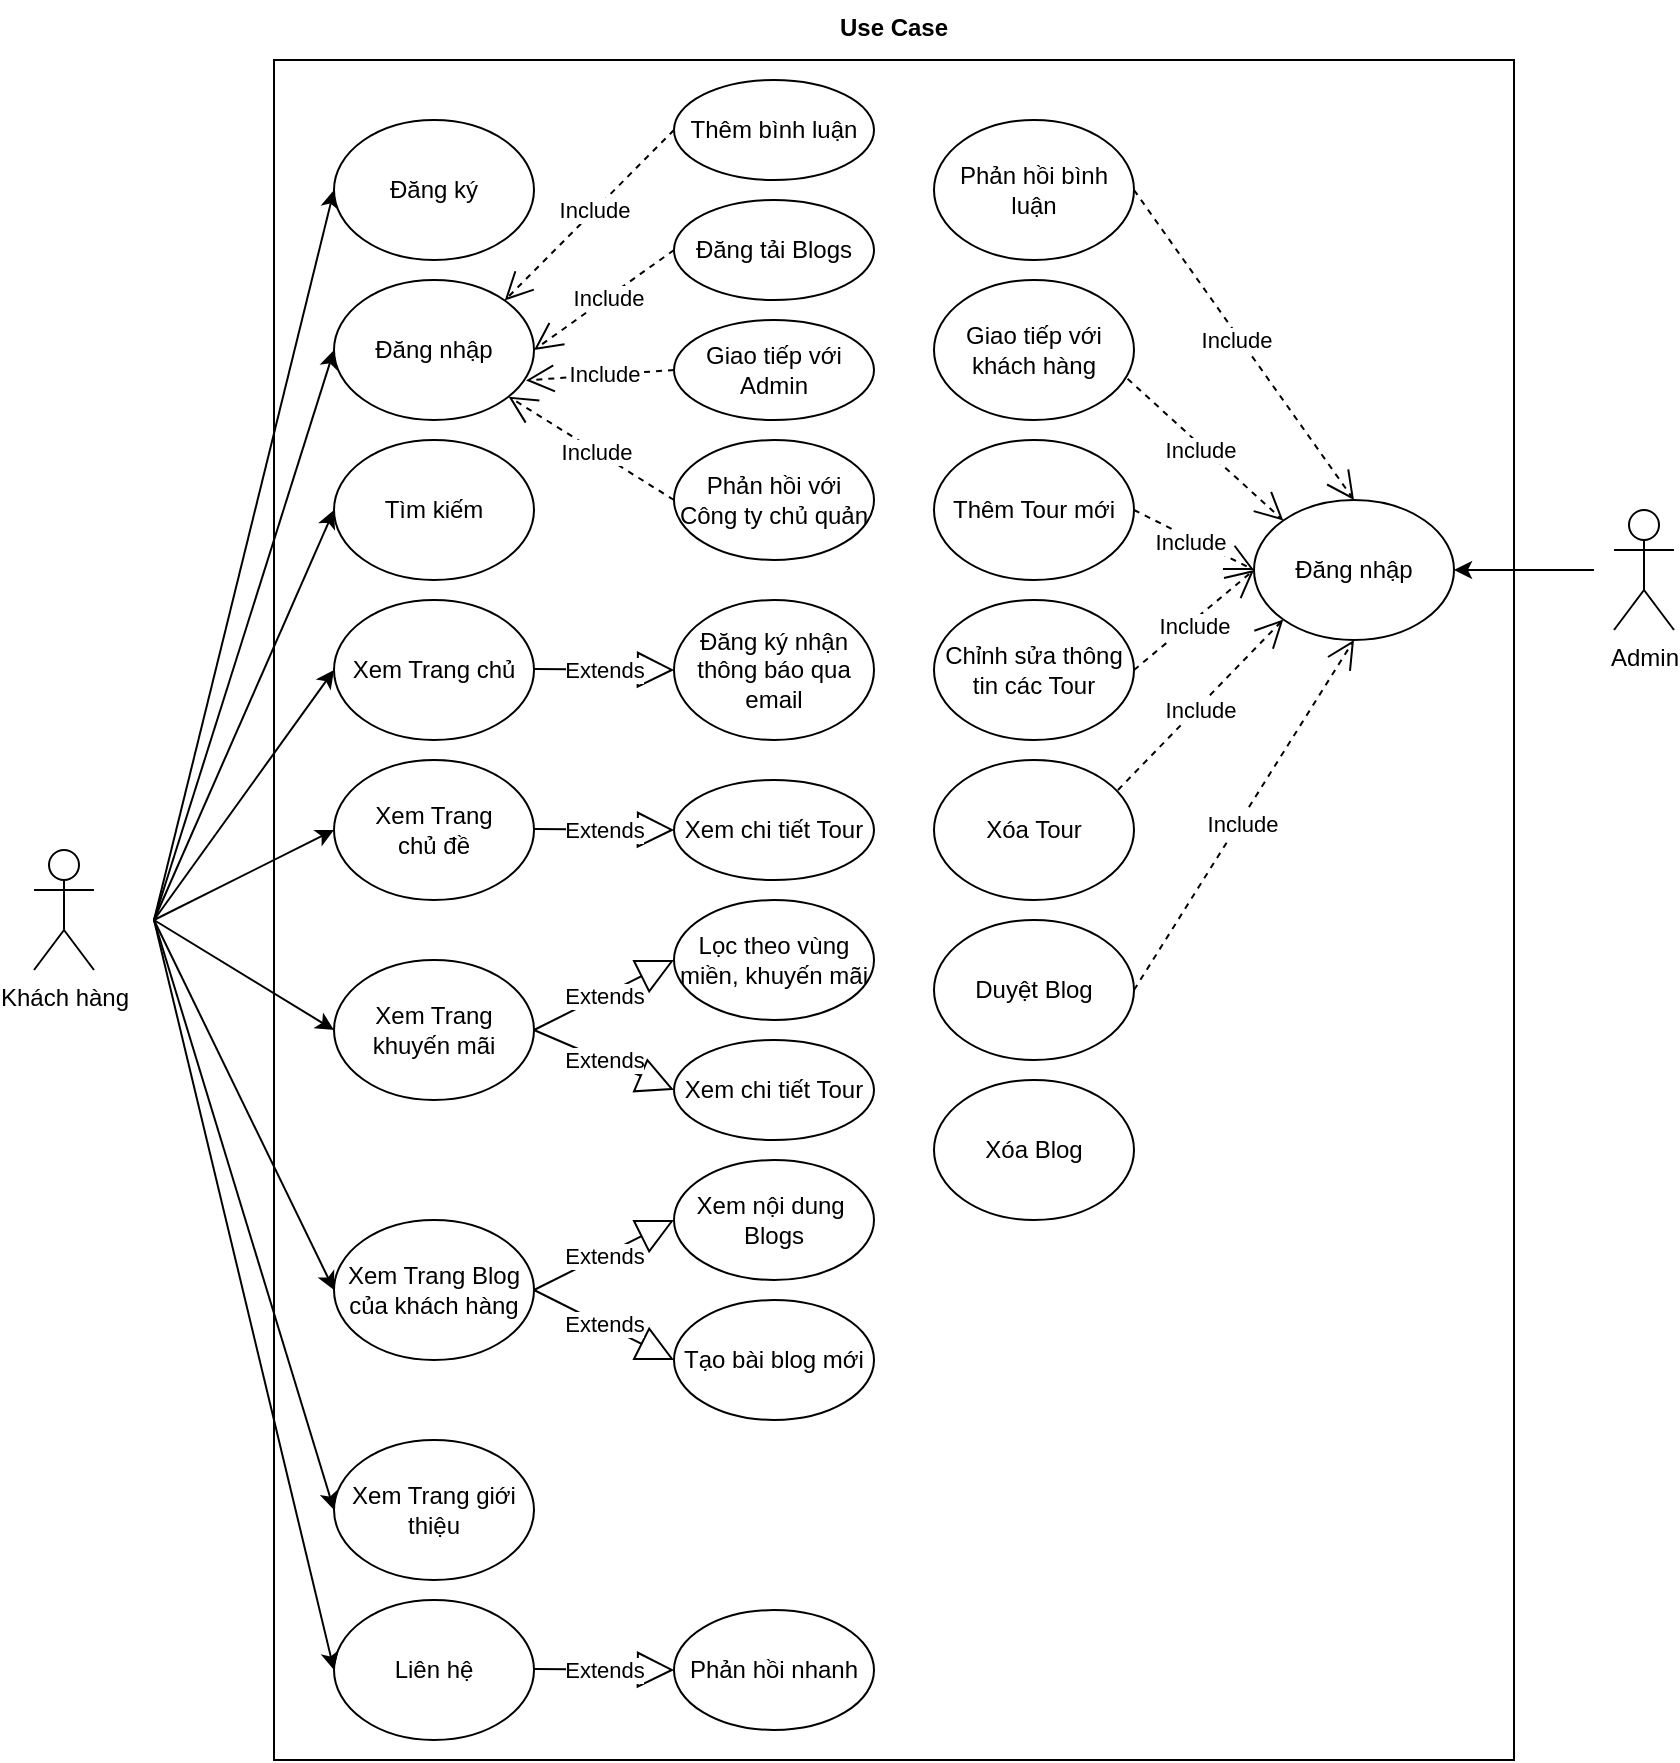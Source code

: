 <mxfile version="15.0.6" type="github">
  <diagram id="5VRV5dUMMalnW_a9mUKL" name="Page-1">
    <mxGraphModel dx="1597" dy="891" grid="1" gridSize="10" guides="1" tooltips="1" connect="1" arrows="1" fold="1" page="1" pageScale="1" pageWidth="827" pageHeight="1169" math="0" shadow="0">
      <root>
        <mxCell id="0" />
        <mxCell id="1" parent="0" />
        <mxCell id="qvQRw2Livu3W_uPXHkUj-1" value="" style="rounded=0;whiteSpace=wrap;html=1;" parent="1" vertex="1">
          <mxGeometry x="300" y="50" width="620" height="850" as="geometry" />
        </mxCell>
        <mxCell id="qvQRw2Livu3W_uPXHkUj-2" value="Khách hàng" style="shape=umlActor;verticalLabelPosition=bottom;verticalAlign=top;html=1;outlineConnect=0;" parent="1" vertex="1">
          <mxGeometry x="180" y="445" width="30" height="60" as="geometry" />
        </mxCell>
        <mxCell id="qvQRw2Livu3W_uPXHkUj-3" value="" style="endArrow=classic;html=1;entryX=0;entryY=0.5;entryDx=0;entryDy=0;" parent="1" target="qvQRw2Livu3W_uPXHkUj-4" edge="1">
          <mxGeometry width="50" height="50" relative="1" as="geometry">
            <mxPoint x="240" y="480" as="sourcePoint" />
            <mxPoint x="390" y="150" as="targetPoint" />
          </mxGeometry>
        </mxCell>
        <mxCell id="qvQRw2Livu3W_uPXHkUj-4" value="Đăng ký" style="ellipse;whiteSpace=wrap;html=1;" parent="1" vertex="1">
          <mxGeometry x="330" y="80" width="100" height="70" as="geometry" />
        </mxCell>
        <mxCell id="qvQRw2Livu3W_uPXHkUj-5" value="Đăng nhập" style="ellipse;whiteSpace=wrap;html=1;" parent="1" vertex="1">
          <mxGeometry x="330" y="160" width="100" height="70" as="geometry" />
        </mxCell>
        <mxCell id="qvQRw2Livu3W_uPXHkUj-6" value="" style="endArrow=classic;html=1;entryX=0;entryY=0.5;entryDx=0;entryDy=0;" parent="1" target="qvQRw2Livu3W_uPXHkUj-5" edge="1">
          <mxGeometry width="50" height="50" relative="1" as="geometry">
            <mxPoint x="240" y="480" as="sourcePoint" />
            <mxPoint x="310" y="210" as="targetPoint" />
          </mxGeometry>
        </mxCell>
        <mxCell id="qvQRw2Livu3W_uPXHkUj-7" value="Xem Trang &lt;br&gt;chủ đề" style="ellipse;whiteSpace=wrap;html=1;" parent="1" vertex="1">
          <mxGeometry x="330" y="400" width="100" height="70" as="geometry" />
        </mxCell>
        <mxCell id="qvQRw2Livu3W_uPXHkUj-9" value="Xem Trang chủ" style="ellipse;whiteSpace=wrap;html=1;" parent="1" vertex="1">
          <mxGeometry x="330" y="320" width="100" height="70" as="geometry" />
        </mxCell>
        <mxCell id="qvQRw2Livu3W_uPXHkUj-10" value="Xem Trang khuyến mãi" style="ellipse;whiteSpace=wrap;html=1;" parent="1" vertex="1">
          <mxGeometry x="330" y="500" width="100" height="70" as="geometry" />
        </mxCell>
        <mxCell id="qvQRw2Livu3W_uPXHkUj-11" value="Xem Trang Blog của khách hàng" style="ellipse;whiteSpace=wrap;html=1;" parent="1" vertex="1">
          <mxGeometry x="330" y="630" width="100" height="70" as="geometry" />
        </mxCell>
        <mxCell id="qvQRw2Livu3W_uPXHkUj-12" value="Xem Trang giới thiệu" style="ellipse;whiteSpace=wrap;html=1;" parent="1" vertex="1">
          <mxGeometry x="330" y="740" width="100" height="70" as="geometry" />
        </mxCell>
        <mxCell id="qvQRw2Livu3W_uPXHkUj-13" value="Liên hệ" style="ellipse;whiteSpace=wrap;html=1;" parent="1" vertex="1">
          <mxGeometry x="330" y="820" width="100" height="70" as="geometry" />
        </mxCell>
        <mxCell id="qvQRw2Livu3W_uPXHkUj-14" value="Tìm kiếm" style="ellipse;whiteSpace=wrap;html=1;" parent="1" vertex="1">
          <mxGeometry x="330" y="240" width="100" height="70" as="geometry" />
        </mxCell>
        <mxCell id="qvQRw2Livu3W_uPXHkUj-15" value="" style="endArrow=classic;html=1;entryX=0;entryY=0.5;entryDx=0;entryDy=0;" parent="1" target="qvQRw2Livu3W_uPXHkUj-14" edge="1">
          <mxGeometry width="50" height="50" relative="1" as="geometry">
            <mxPoint x="240" y="480" as="sourcePoint" />
            <mxPoint x="270" y="390" as="targetPoint" />
          </mxGeometry>
        </mxCell>
        <mxCell id="qvQRw2Livu3W_uPXHkUj-16" value="" style="endArrow=classic;html=1;entryX=0;entryY=0.5;entryDx=0;entryDy=0;" parent="1" target="qvQRw2Livu3W_uPXHkUj-9" edge="1">
          <mxGeometry width="50" height="50" relative="1" as="geometry">
            <mxPoint x="240" y="480" as="sourcePoint" />
            <mxPoint x="210" y="455" as="targetPoint" />
          </mxGeometry>
        </mxCell>
        <mxCell id="qvQRw2Livu3W_uPXHkUj-17" value="" style="endArrow=classic;html=1;entryX=0;entryY=0.5;entryDx=0;entryDy=0;" parent="1" target="qvQRw2Livu3W_uPXHkUj-7" edge="1">
          <mxGeometry width="50" height="50" relative="1" as="geometry">
            <mxPoint x="240" y="480" as="sourcePoint" />
            <mxPoint x="190" y="470" as="targetPoint" />
          </mxGeometry>
        </mxCell>
        <mxCell id="qvQRw2Livu3W_uPXHkUj-19" value="" style="endArrow=classic;html=1;entryX=0;entryY=0.5;entryDx=0;entryDy=0;" parent="1" target="qvQRw2Livu3W_uPXHkUj-10" edge="1">
          <mxGeometry width="50" height="50" relative="1" as="geometry">
            <mxPoint x="240" y="480" as="sourcePoint" />
            <mxPoint x="210" y="560" as="targetPoint" />
          </mxGeometry>
        </mxCell>
        <mxCell id="qvQRw2Livu3W_uPXHkUj-20" value="" style="endArrow=classic;html=1;entryX=0;entryY=0.5;entryDx=0;entryDy=0;" parent="1" target="qvQRw2Livu3W_uPXHkUj-11" edge="1">
          <mxGeometry width="50" height="50" relative="1" as="geometry">
            <mxPoint x="240" y="480" as="sourcePoint" />
            <mxPoint x="180" y="585" as="targetPoint" />
          </mxGeometry>
        </mxCell>
        <mxCell id="qvQRw2Livu3W_uPXHkUj-21" value="" style="endArrow=classic;html=1;entryX=0;entryY=0.5;entryDx=0;entryDy=0;" parent="1" target="qvQRw2Livu3W_uPXHkUj-12" edge="1">
          <mxGeometry width="50" height="50" relative="1" as="geometry">
            <mxPoint x="240" y="480" as="sourcePoint" />
            <mxPoint x="180" y="620" as="targetPoint" />
          </mxGeometry>
        </mxCell>
        <mxCell id="qvQRw2Livu3W_uPXHkUj-22" value="" style="endArrow=classic;html=1;entryX=0;entryY=0.5;entryDx=0;entryDy=0;" parent="1" target="qvQRw2Livu3W_uPXHkUj-13" edge="1">
          <mxGeometry width="50" height="50" relative="1" as="geometry">
            <mxPoint x="240" y="480" as="sourcePoint" />
            <mxPoint x="180" y="750" as="targetPoint" />
          </mxGeometry>
        </mxCell>
        <mxCell id="qvQRw2Livu3W_uPXHkUj-23" value="Thêm bình luận" style="ellipse;whiteSpace=wrap;html=1;" parent="1" vertex="1">
          <mxGeometry x="500" y="60" width="100" height="50" as="geometry" />
        </mxCell>
        <mxCell id="qvQRw2Livu3W_uPXHkUj-24" value="Include" style="endArrow=open;endSize=12;dashed=1;html=1;entryX=1;entryY=0;entryDx=0;entryDy=0;exitX=0;exitY=0.5;exitDx=0;exitDy=0;" parent="1" source="qvQRw2Livu3W_uPXHkUj-23" target="qvQRw2Livu3W_uPXHkUj-5" edge="1">
          <mxGeometry x="-0.062" width="160" relative="1" as="geometry">
            <mxPoint x="465" y="274.5" as="sourcePoint" />
            <mxPoint x="625" y="274.5" as="targetPoint" />
            <mxPoint as="offset" />
          </mxGeometry>
        </mxCell>
        <mxCell id="qvQRw2Livu3W_uPXHkUj-25" value="Đăng tải Blogs" style="ellipse;whiteSpace=wrap;html=1;" parent="1" vertex="1">
          <mxGeometry x="500" y="120" width="100" height="50" as="geometry" />
        </mxCell>
        <mxCell id="qvQRw2Livu3W_uPXHkUj-26" value="Include" style="endArrow=open;endSize=12;dashed=1;html=1;entryX=1;entryY=0.5;entryDx=0;entryDy=0;exitX=0;exitY=0.5;exitDx=0;exitDy=0;" parent="1" source="qvQRw2Livu3W_uPXHkUj-25" target="qvQRw2Livu3W_uPXHkUj-5" edge="1">
          <mxGeometry x="-0.062" width="160" relative="1" as="geometry">
            <mxPoint x="550" y="270" as="sourcePoint" />
            <mxPoint x="470" y="320" as="targetPoint" />
            <mxPoint as="offset" />
          </mxGeometry>
        </mxCell>
        <mxCell id="qvQRw2Livu3W_uPXHkUj-27" value="Include" style="endArrow=open;endSize=12;dashed=1;html=1;exitX=0;exitY=0.5;exitDx=0;exitDy=0;entryX=0.96;entryY=0.717;entryDx=0;entryDy=0;entryPerimeter=0;" parent="1" source="qvQRw2Livu3W_uPXHkUj-28" target="qvQRw2Livu3W_uPXHkUj-5" edge="1">
          <mxGeometry x="-0.062" width="160" relative="1" as="geometry">
            <mxPoint x="500" y="260" as="sourcePoint" />
            <mxPoint x="427" y="210" as="targetPoint" />
            <mxPoint as="offset" />
          </mxGeometry>
        </mxCell>
        <mxCell id="qvQRw2Livu3W_uPXHkUj-28" value="Giao tiếp với Admin" style="ellipse;whiteSpace=wrap;html=1;" parent="1" vertex="1">
          <mxGeometry x="500" y="180" width="100" height="50" as="geometry" />
        </mxCell>
        <mxCell id="qvQRw2Livu3W_uPXHkUj-29" value="Phản hồi với Công ty chủ quản" style="ellipse;whiteSpace=wrap;html=1;" parent="1" vertex="1">
          <mxGeometry x="500" y="240" width="100" height="60" as="geometry" />
        </mxCell>
        <mxCell id="qvQRw2Livu3W_uPXHkUj-30" value="Include" style="endArrow=open;endSize=12;dashed=1;html=1;exitX=0;exitY=0.5;exitDx=0;exitDy=0;" parent="1" source="qvQRw2Livu3W_uPXHkUj-29" target="qvQRw2Livu3W_uPXHkUj-5" edge="1">
          <mxGeometry x="-0.062" width="160" relative="1" as="geometry">
            <mxPoint x="514" y="297.4" as="sourcePoint" />
            <mxPoint x="430" y="252.59" as="targetPoint" />
            <mxPoint as="offset" />
          </mxGeometry>
        </mxCell>
        <mxCell id="qvQRw2Livu3W_uPXHkUj-31" value="Admin" style="shape=umlActor;verticalLabelPosition=bottom;verticalAlign=top;html=1;outlineConnect=0;" parent="1" vertex="1">
          <mxGeometry x="970" y="275" width="30" height="60" as="geometry" />
        </mxCell>
        <mxCell id="qvQRw2Livu3W_uPXHkUj-32" value="Đăng nhập" style="ellipse;whiteSpace=wrap;html=1;" parent="1" vertex="1">
          <mxGeometry x="790" y="270" width="100" height="70" as="geometry" />
        </mxCell>
        <mxCell id="qvQRw2Livu3W_uPXHkUj-33" value="" style="endArrow=classic;html=1;" parent="1" target="qvQRw2Livu3W_uPXHkUj-32" edge="1">
          <mxGeometry width="50" height="50" relative="1" as="geometry">
            <mxPoint x="960" y="305" as="sourcePoint" />
            <mxPoint x="620" y="395" as="targetPoint" />
          </mxGeometry>
        </mxCell>
        <mxCell id="qvQRw2Livu3W_uPXHkUj-34" value="Phản hồi bình luận" style="ellipse;whiteSpace=wrap;html=1;" parent="1" vertex="1">
          <mxGeometry x="630" y="80" width="100" height="70" as="geometry" />
        </mxCell>
        <mxCell id="qvQRw2Livu3W_uPXHkUj-35" value="Include" style="endArrow=open;endSize=12;dashed=1;html=1;entryX=0.5;entryY=0;entryDx=0;entryDy=0;exitX=1;exitY=0.5;exitDx=0;exitDy=0;" parent="1" source="qvQRw2Livu3W_uPXHkUj-34" target="qvQRw2Livu3W_uPXHkUj-32" edge="1">
          <mxGeometry x="-0.042" y="-2" width="160" relative="1" as="geometry">
            <mxPoint x="810" y="430" as="sourcePoint" />
            <mxPoint x="970" y="430" as="targetPoint" />
            <mxPoint as="offset" />
          </mxGeometry>
        </mxCell>
        <mxCell id="qvQRw2Livu3W_uPXHkUj-36" value="Giao tiếp với khách hàng" style="ellipse;whiteSpace=wrap;html=1;" parent="1" vertex="1">
          <mxGeometry x="630" y="160" width="100" height="70" as="geometry" />
        </mxCell>
        <mxCell id="qvQRw2Livu3W_uPXHkUj-37" value="Include" style="endArrow=open;endSize=12;dashed=1;html=1;exitX=0.968;exitY=0.706;exitDx=0;exitDy=0;entryX=0;entryY=0;entryDx=0;entryDy=0;exitPerimeter=0;" parent="1" source="qvQRw2Livu3W_uPXHkUj-36" target="qvQRw2Livu3W_uPXHkUj-32" edge="1">
          <mxGeometry x="-0.042" y="-2" width="160" relative="1" as="geometry">
            <mxPoint x="850" y="460" as="sourcePoint" />
            <mxPoint x="790" y="395" as="targetPoint" />
            <mxPoint as="offset" />
          </mxGeometry>
        </mxCell>
        <mxCell id="qvQRw2Livu3W_uPXHkUj-38" value="Thêm Tour mới" style="ellipse;whiteSpace=wrap;html=1;" parent="1" vertex="1">
          <mxGeometry x="630" y="240" width="100" height="70" as="geometry" />
        </mxCell>
        <mxCell id="qvQRw2Livu3W_uPXHkUj-39" value="Include" style="endArrow=open;endSize=12;dashed=1;html=1;entryX=0;entryY=0.5;entryDx=0;entryDy=0;exitX=1;exitY=0.5;exitDx=0;exitDy=0;" parent="1" source="qvQRw2Livu3W_uPXHkUj-38" target="qvQRw2Livu3W_uPXHkUj-32" edge="1">
          <mxGeometry x="-0.042" y="-2" width="160" relative="1" as="geometry">
            <mxPoint x="730" y="280" as="sourcePoint" />
            <mxPoint x="784" y="487.99" as="targetPoint" />
            <mxPoint as="offset" />
          </mxGeometry>
        </mxCell>
        <mxCell id="qvQRw2Livu3W_uPXHkUj-40" value="Chỉnh sửa thông tin các Tour" style="ellipse;whiteSpace=wrap;html=1;" parent="1" vertex="1">
          <mxGeometry x="630" y="320" width="100" height="70" as="geometry" />
        </mxCell>
        <mxCell id="qvQRw2Livu3W_uPXHkUj-41" value="Include" style="endArrow=open;endSize=12;dashed=1;html=1;exitX=1;exitY=0.5;exitDx=0;exitDy=0;entryX=0;entryY=0.5;entryDx=0;entryDy=0;" parent="1" source="qvQRw2Livu3W_uPXHkUj-40" target="qvQRw2Livu3W_uPXHkUj-32" edge="1">
          <mxGeometry x="-0.042" y="-2" width="160" relative="1" as="geometry">
            <mxPoint x="840" y="475" as="sourcePoint" />
            <mxPoint x="760" y="500" as="targetPoint" />
            <mxPoint as="offset" />
          </mxGeometry>
        </mxCell>
        <mxCell id="qvQRw2Livu3W_uPXHkUj-42" value="Xóa Tour" style="ellipse;whiteSpace=wrap;html=1;" parent="1" vertex="1">
          <mxGeometry x="630" y="400" width="100" height="70" as="geometry" />
        </mxCell>
        <mxCell id="qvQRw2Livu3W_uPXHkUj-43" value="Include" style="endArrow=open;endSize=12;dashed=1;html=1;exitX=0.92;exitY=0.214;exitDx=0;exitDy=0;entryX=0;entryY=1;entryDx=0;entryDy=0;exitPerimeter=0;" parent="1" source="qvQRw2Livu3W_uPXHkUj-42" target="qvQRw2Livu3W_uPXHkUj-32" edge="1">
          <mxGeometry x="-0.042" y="-2" width="160" relative="1" as="geometry">
            <mxPoint x="871.21" y="536.9" as="sourcePoint" />
            <mxPoint x="784.001" y="500.004" as="targetPoint" />
            <mxPoint as="offset" />
          </mxGeometry>
        </mxCell>
        <mxCell id="qvQRw2Livu3W_uPXHkUj-44" value="Duyệt Blog" style="ellipse;whiteSpace=wrap;html=1;" parent="1" vertex="1">
          <mxGeometry x="630" y="480" width="100" height="70" as="geometry" />
        </mxCell>
        <mxCell id="qvQRw2Livu3W_uPXHkUj-45" value="Include" style="endArrow=open;endSize=12;dashed=1;html=1;exitX=1;exitY=0.5;exitDx=0;exitDy=0;entryX=0.5;entryY=1;entryDx=0;entryDy=0;" parent="1" source="qvQRw2Livu3W_uPXHkUj-44" target="qvQRw2Livu3W_uPXHkUj-32" edge="1">
          <mxGeometry x="-0.042" y="-2" width="160" relative="1" as="geometry">
            <mxPoint x="872.05" y="615.98" as="sourcePoint" />
            <mxPoint x="769.997" y="510.002" as="targetPoint" />
            <mxPoint as="offset" />
          </mxGeometry>
        </mxCell>
        <mxCell id="qvQRw2Livu3W_uPXHkUj-46" value="Use Case" style="text;align=center;fontStyle=1;verticalAlign=middle;spacingLeft=3;spacingRight=3;strokeColor=none;rotatable=0;points=[[0,0.5],[1,0.5]];portConstraint=eastwest;" parent="1" vertex="1">
          <mxGeometry x="570" y="20" width="80" height="26" as="geometry" />
        </mxCell>
        <mxCell id="HXAZ-TTcpG64hrT-Jown-3" value="Lọc theo vùng miền, khuyến mãi" style="ellipse;whiteSpace=wrap;html=1;" parent="1" vertex="1">
          <mxGeometry x="500" y="470" width="100" height="60" as="geometry" />
        </mxCell>
        <mxCell id="HXAZ-TTcpG64hrT-Jown-7" value="Extends" style="endArrow=block;endSize=16;endFill=0;html=1;exitX=1;exitY=0.5;exitDx=0;exitDy=0;entryX=0;entryY=0.5;entryDx=0;entryDy=0;" parent="1" edge="1" target="HXAZ-TTcpG64hrT-Jown-11" source="qvQRw2Livu3W_uPXHkUj-11">
          <mxGeometry width="160" relative="1" as="geometry">
            <mxPoint x="430" y="614.5" as="sourcePoint" />
            <mxPoint x="500" y="615" as="targetPoint" />
          </mxGeometry>
        </mxCell>
        <mxCell id="HXAZ-TTcpG64hrT-Jown-11" value="Xem nội dung&amp;nbsp;&lt;br&gt;Blogs" style="ellipse;whiteSpace=wrap;html=1;" parent="1" vertex="1">
          <mxGeometry x="500" y="600" width="100" height="60" as="geometry" />
        </mxCell>
        <mxCell id="HXAZ-TTcpG64hrT-Jown-12" value="Xem chi tiết Tour" style="ellipse;whiteSpace=wrap;html=1;" parent="1" vertex="1">
          <mxGeometry x="500" y="410" width="100" height="50" as="geometry" />
        </mxCell>
        <mxCell id="HXAZ-TTcpG64hrT-Jown-14" value="Extends" style="endArrow=block;endSize=16;endFill=0;html=1;" parent="1" edge="1">
          <mxGeometry width="160" relative="1" as="geometry">
            <mxPoint x="430" y="854.5" as="sourcePoint" />
            <mxPoint x="500" y="855" as="targetPoint" />
          </mxGeometry>
        </mxCell>
        <mxCell id="HXAZ-TTcpG64hrT-Jown-15" value="Phản hồi nhanh" style="ellipse;whiteSpace=wrap;html=1;" parent="1" vertex="1">
          <mxGeometry x="500" y="825" width="100" height="60" as="geometry" />
        </mxCell>
        <mxCell id="HXAZ-TTcpG64hrT-Jown-16" value="Xem chi tiết Tour" style="ellipse;whiteSpace=wrap;html=1;" parent="1" vertex="1">
          <mxGeometry x="500" y="540" width="100" height="50" as="geometry" />
        </mxCell>
        <mxCell id="HXAZ-TTcpG64hrT-Jown-19" value="Extends" style="endArrow=block;endSize=16;endFill=0;html=1;entryX=0;entryY=0.5;entryDx=0;entryDy=0;exitX=1;exitY=0.5;exitDx=0;exitDy=0;" parent="1" edge="1" target="HXAZ-TTcpG64hrT-Jown-3" source="qvQRw2Livu3W_uPXHkUj-10">
          <mxGeometry width="160" relative="1" as="geometry">
            <mxPoint x="430" y="434.44" as="sourcePoint" />
            <mxPoint x="500" y="434.94" as="targetPoint" />
          </mxGeometry>
        </mxCell>
        <mxCell id="HXAZ-TTcpG64hrT-Jown-21" value="Extends" style="endArrow=block;endSize=16;endFill=0;html=1;entryX=0;entryY=0.5;entryDx=0;entryDy=0;" parent="1" edge="1" target="HXAZ-TTcpG64hrT-Jown-12">
          <mxGeometry width="160" relative="1" as="geometry">
            <mxPoint x="430" y="434.5" as="sourcePoint" />
            <mxPoint x="500" y="435.0" as="targetPoint" />
          </mxGeometry>
        </mxCell>
        <mxCell id="0S76KID0goJGjXxusS4u-1" value="Xóa Blog" style="ellipse;whiteSpace=wrap;html=1;" vertex="1" parent="1">
          <mxGeometry x="630" y="560" width="100" height="70" as="geometry" />
        </mxCell>
        <mxCell id="0S76KID0goJGjXxusS4u-4" value="Extends" style="endArrow=block;endSize=16;endFill=0;html=1;entryX=0;entryY=0.5;entryDx=0;entryDy=0;exitX=1;exitY=0.5;exitDx=0;exitDy=0;" edge="1" parent="1" source="qvQRw2Livu3W_uPXHkUj-10" target="HXAZ-TTcpG64hrT-Jown-16">
          <mxGeometry width="160" relative="1" as="geometry">
            <mxPoint x="430" y="524.5" as="sourcePoint" />
            <mxPoint x="500" y="525" as="targetPoint" />
          </mxGeometry>
        </mxCell>
        <mxCell id="0S76KID0goJGjXxusS4u-5" value="Tạo bài blog mới" style="ellipse;whiteSpace=wrap;html=1;" vertex="1" parent="1">
          <mxGeometry x="500" y="670" width="100" height="60" as="geometry" />
        </mxCell>
        <mxCell id="0S76KID0goJGjXxusS4u-6" value="Extends" style="endArrow=block;endSize=16;endFill=0;html=1;exitX=1;exitY=0.5;exitDx=0;exitDy=0;entryX=0;entryY=0.5;entryDx=0;entryDy=0;" edge="1" parent="1" source="qvQRw2Livu3W_uPXHkUj-11" target="0S76KID0goJGjXxusS4u-5">
          <mxGeometry width="160" relative="1" as="geometry">
            <mxPoint x="430" y="705" as="sourcePoint" />
            <mxPoint x="500" y="675" as="targetPoint" />
          </mxGeometry>
        </mxCell>
        <mxCell id="0S76KID0goJGjXxusS4u-9" value="Đăng ký nhận thông báo qua email" style="ellipse;whiteSpace=wrap;html=1;" vertex="1" parent="1">
          <mxGeometry x="500" y="320" width="100" height="70" as="geometry" />
        </mxCell>
        <mxCell id="0S76KID0goJGjXxusS4u-10" value="Extends" style="endArrow=block;endSize=16;endFill=0;html=1;entryX=0;entryY=0.5;entryDx=0;entryDy=0;" edge="1" parent="1">
          <mxGeometry width="160" relative="1" as="geometry">
            <mxPoint x="430" y="354.5" as="sourcePoint" />
            <mxPoint x="500" y="355" as="targetPoint" />
          </mxGeometry>
        </mxCell>
      </root>
    </mxGraphModel>
  </diagram>
</mxfile>
